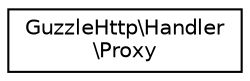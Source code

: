 digraph "Graphical Class Hierarchy"
{
  edge [fontname="Helvetica",fontsize="10",labelfontname="Helvetica",labelfontsize="10"];
  node [fontname="Helvetica",fontsize="10",shape=record];
  rankdir="LR";
  Node0 [label="GuzzleHttp\\Handler\l\\Proxy",height=0.2,width=0.4,color="black", fillcolor="white", style="filled",URL="$classGuzzleHttp_1_1Handler_1_1Proxy.html"];
}
